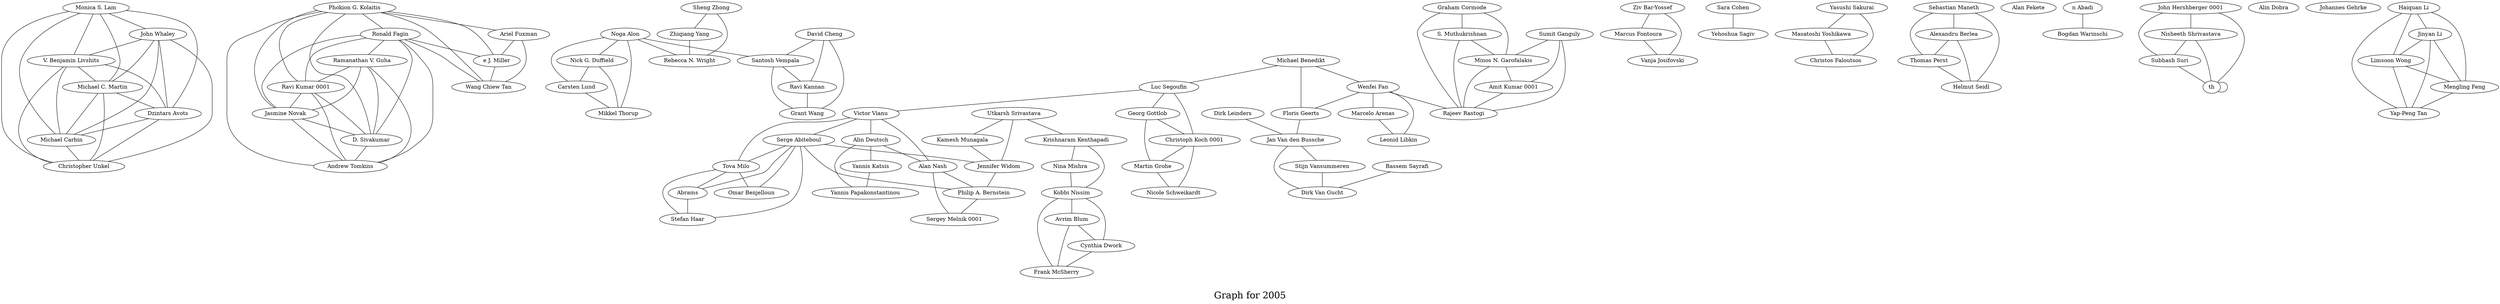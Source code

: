 /*****
Graph for 2005
*****/

graph G {
  graph [splines=true overlap=false]
  node  [shape=ellipse, width=0.3, height=0.3]
  0 [label="Monica S. Lam"];
  1 [label="John Whaley"];
  2 [label="V. Benjamin Livshits"];
  3 [label="Michael C. Martin"];
  4 [label="Dzintars Avots"];
  5 [label="Michael Carbin"];
  6 [label="Christopher Unkel"];
  7 [label="Phokion G. Kolaitis"];
  8 [label="Ronald Fagin"];
  9 [label="Ramanathan V. Guha"];
  10 [label="Ravi Kumar 0001"];
  11 [label="Jasmine Novak"];
  12 [label="D. Sivakumar"];
  13 [label="Andrew Tomkins"];
  14 [label="Noga Alon"];
  15 [label="Nick G. Duffield"];
  16 [label="Carsten Lund"];
  17 [label="Mikkel Thorup"];
  18 [label="Michael Benedikt"];
  19 [label="Wenfei Fan"];
  20 [label="Floris Geerts"];
  21 [label="Marcelo Arenas"];
  22 [label="Leonid Libkin"];
  23 [label="Luc Segoufin"];
  24 [label="Victor Vianu"];
  25 [label="Dirk Leinders"];
  26 [label="Jan Van den Bussche"];
  27 [label="Ziv Bar-Yossef"];
  28 [label="Marcus Fontoura"];
  29 [label="Vanja Josifovski"];
  30 [label="Ariel Fuxman"];
  31 [label="e J. Miller"];
  32 [label="Wang Chiew Tan"];
  33 [label="David Cheng"];
  34 [label="Santosh Vempala"];
  35 [label="Ravi Kannan"];
  36 [label="Grant Wang"];
  37 [label="Sara Cohen"];
  38 [label="Yehoshua Sagiv"];
  39 [label="Georg Gottlob"];
  40 [label="Sheng Zhong"];
  41 [label="Zhiqiang Yang"];
  42 [label="Rebecca N. Wright"];
  43 [label="Serge Abiteboul"];
  44 [label="Tova Milo"];
  45 [label="Omar Benjelloun"];
  46 [label="Christoph Koch 0001"];
  47 [label="Utkarsh Srivastava"];
  48 [label="Kamesh Munagala"];
  49 [label="Jennifer Widom"];
  50 [label="Alin Deutsch"];
  51 [label="Yannis Katsis"];
  52 [label="Yannis Papakonstantinou"];
  53 [label="Graham Cormode"];
  54 [label="S. Muthukrishnan"];
  55 [label="Stijn Vansummeren"];
  56 [label="Yasushi Sakurai"];
  57 [label="Masatoshi Yoshikawa"];
  58 [label="Christos Faloutsos"];
  59 [label="Alan Nash"];
  60 [label="Philip A. Bernstein"];
  61 [label="Sergey Melnik 0001"];
  62 [label="Krishnaram Kenthapadi"];
  63 [label="Nina Mishra"];
  64 [label="Kobbi Nissim"];
  65 [label="Martin Grohe"];
  66 [label="Nicole Schweikardt"];
  67 [label="Sebastian Maneth"];
  68 [label="Alexandru Berlea"];
  69 [label="Thomas Perst"];
  70 [label="Helmut Seidl"];
  71 [label="Alan Fekete"];
  72 [label="n Abadi"];
  73 [label="Bogdan Warinschi"];
  74 [label="John Hershberger 0001"];
  75 [label="Nisheeth Shrivastava"];
  76 [label="Subhash Suri"];
  77 [label="th"];
  78 [label="Alin Dobra"];
  79 [label="Johannes Gehrke"];
  80 [label="Avrim Blum"];
  81 [label="Cynthia Dwork"];
  82 [label="Frank McSherry"];
  83 [label="Abrams"];
  84 [label="Stefan Haar"];
  85 [label="Bassem Sayrafi"];
  86 [label="Dirk Van Gucht"];
  87 [label="Haiquan Li"];
  88 [label="Jinyan Li"];
  89 [label="Limsoon Wong"];
  90 [label="Mengling Feng"];
  91 [label="Yap-Peng Tan"];
  92 [label="Sumit Ganguly"];
  93 [label="Minos N. Garofalakis"];
  94 [label="Amit Kumar 0001"];
  95 [label="Rajeev Rastogi"];
  0 -- 1;
  0 -- 2;
  0 -- 3;
  0 -- 4;
  0 -- 5;
  0 -- 6;
  1 -- 2;
  1 -- 3;
  1 -- 4;
  1 -- 5;
  1 -- 6;
  2 -- 3;
  2 -- 4;
  2 -- 5;
  2 -- 6;
  3 -- 4;
  3 -- 5;
  3 -- 6;
  4 -- 5;
  4 -- 6;
  5 -- 6;
  7 -- 8;
  7 -- 10;
  7 -- 11;
  7 -- 12;
  7 -- 13;
  7 -- 30;
  7 -- 31;
  7 -- 32;
  8 -- 9;
  8 -- 10;
  8 -- 11;
  8 -- 12;
  8 -- 13;
  8 -- 31;
  8 -- 32;
  9 -- 10;
  9 -- 11;
  9 -- 12;
  9 -- 13;
  10 -- 11;
  10 -- 12;
  10 -- 13;
  11 -- 12;
  11 -- 13;
  12 -- 13;
  14 -- 15;
  14 -- 16;
  14 -- 17;
  14 -- 34;
  14 -- 42;
  15 -- 16;
  15 -- 17;
  16 -- 17;
  18 -- 19;
  18 -- 20;
  18 -- 23;
  19 -- 20;
  19 -- 21;
  19 -- 22;
  19 -- 95;
  20 -- 26;
  21 -- 22;
  23 -- 24;
  23 -- 39;
  23 -- 46;
  24 -- 43;
  24 -- 44;
  24 -- 50;
  24 -- 59;
  25 -- 26;
  26 -- 55;
  26 -- 86;
  27 -- 28;
  27 -- 29;
  28 -- 29;
  30 -- 31;
  30 -- 32;
  31 -- 32;
  33 -- 34;
  33 -- 35;
  33 -- 36;
  34 -- 35;
  34 -- 36;
  35 -- 36;
  37 -- 38;
  39 -- 46;
  39 -- 65;
  40 -- 41;
  40 -- 42;
  41 -- 42;
  43 -- 44;
  43 -- 45;
  43 -- 49;
  43 -- 60;
  43 -- 83;
  43 -- 84;
  44 -- 45;
  44 -- 83;
  44 -- 84;
  46 -- 65;
  46 -- 66;
  47 -- 48;
  47 -- 49;
  47 -- 62;
  48 -- 49;
  49 -- 60;
  50 -- 51;
  50 -- 52;
  50 -- 59;
  51 -- 52;
  53 -- 54;
  53 -- 93;
  53 -- 95;
  54 -- 93;
  54 -- 95;
  55 -- 86;
  56 -- 57;
  56 -- 58;
  57 -- 58;
  59 -- 60;
  59 -- 61;
  60 -- 61;
  62 -- 63;
  62 -- 64;
  63 -- 64;
  64 -- 80;
  64 -- 81;
  64 -- 82;
  65 -- 66;
  67 -- 68;
  67 -- 69;
  67 -- 70;
  68 -- 69;
  68 -- 70;
  69 -- 70;
  72 -- 73;
  74 -- 75;
  74 -- 76;
  74 -- 77;
  75 -- 76;
  75 -- 77;
  76 -- 77;
  77 -- 77;
  80 -- 81;
  80 -- 82;
  81 -- 82;
  83 -- 84;
  85 -- 86;
  87 -- 88;
  87 -- 89;
  87 -- 90;
  87 -- 91;
  88 -- 89;
  88 -- 90;
  88 -- 91;
  89 -- 90;
  89 -- 91;
  90 -- 91;
  92 -- 93;
  92 -- 94;
  92 -- 95;
  93 -- 94;
  93 -- 95;
  94 -- 95;
  label = "\nGraph for 2005\n";  fontsize=24;
}
